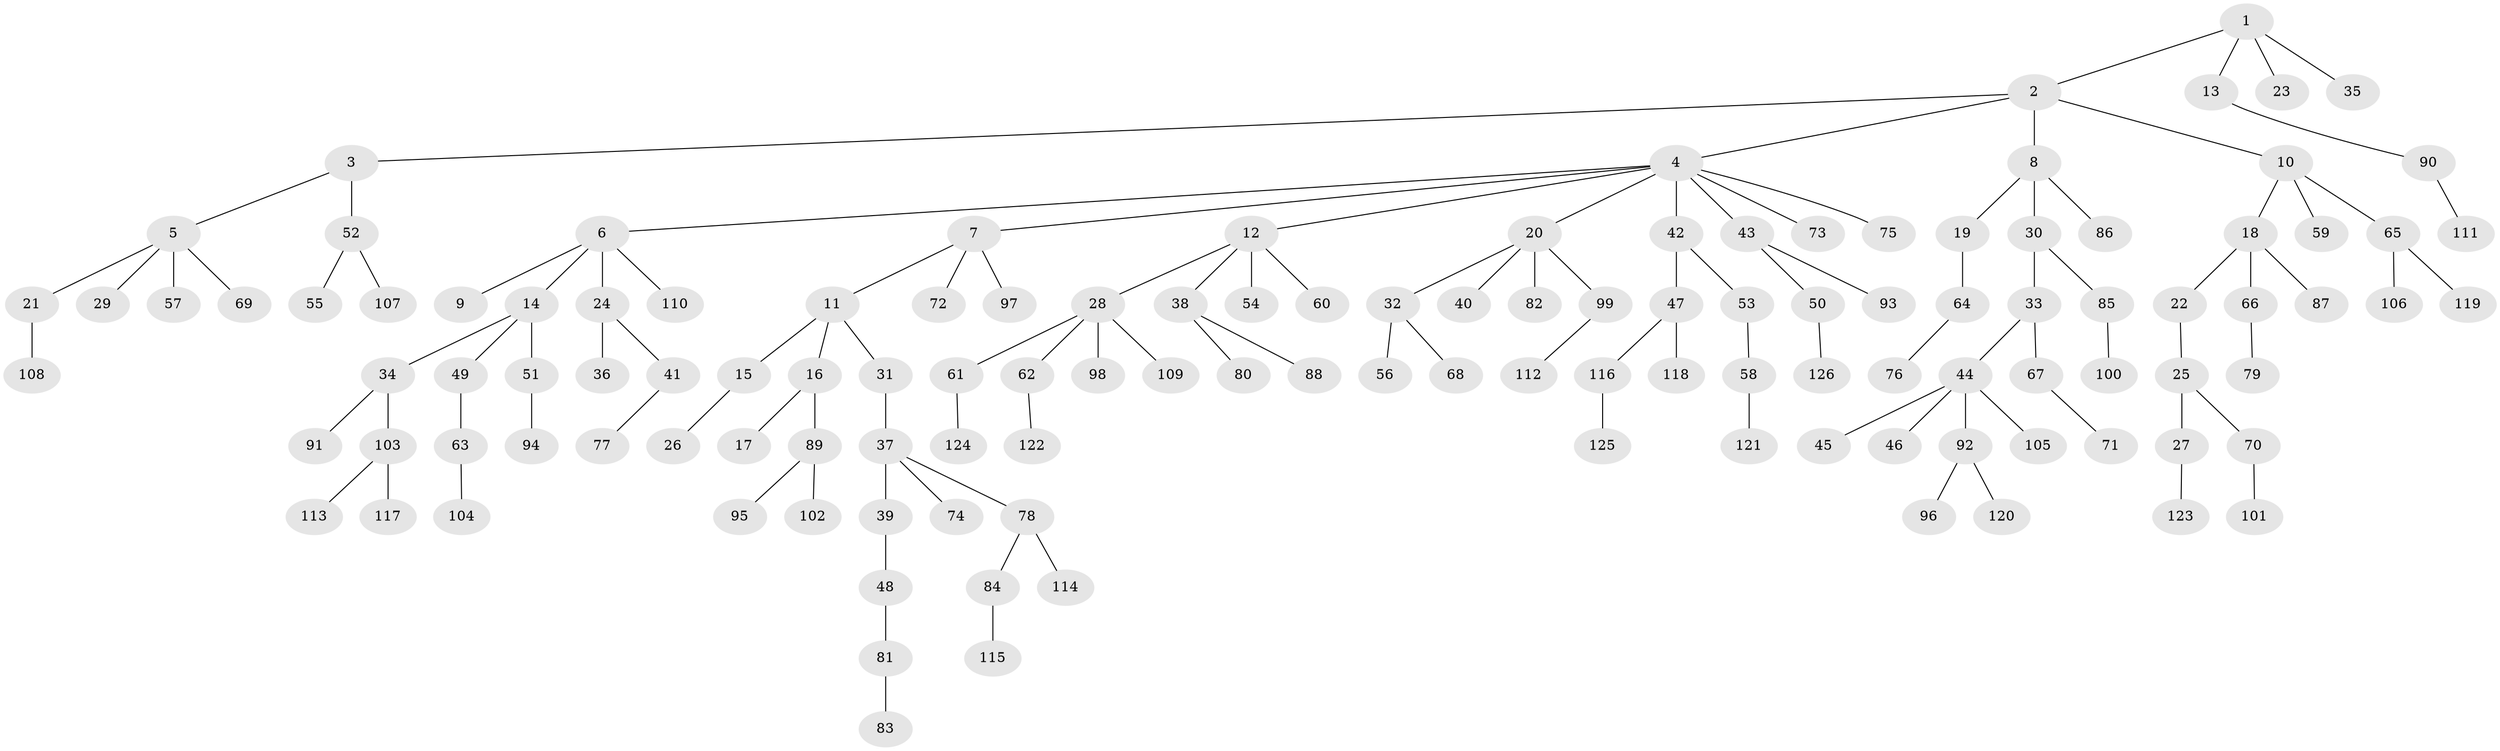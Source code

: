 // Generated by graph-tools (version 1.1) at 2025/02/03/09/25 03:02:17]
// undirected, 126 vertices, 125 edges
graph export_dot {
graph [start="1"]
  node [color=gray90,style=filled];
  1;
  2;
  3;
  4;
  5;
  6;
  7;
  8;
  9;
  10;
  11;
  12;
  13;
  14;
  15;
  16;
  17;
  18;
  19;
  20;
  21;
  22;
  23;
  24;
  25;
  26;
  27;
  28;
  29;
  30;
  31;
  32;
  33;
  34;
  35;
  36;
  37;
  38;
  39;
  40;
  41;
  42;
  43;
  44;
  45;
  46;
  47;
  48;
  49;
  50;
  51;
  52;
  53;
  54;
  55;
  56;
  57;
  58;
  59;
  60;
  61;
  62;
  63;
  64;
  65;
  66;
  67;
  68;
  69;
  70;
  71;
  72;
  73;
  74;
  75;
  76;
  77;
  78;
  79;
  80;
  81;
  82;
  83;
  84;
  85;
  86;
  87;
  88;
  89;
  90;
  91;
  92;
  93;
  94;
  95;
  96;
  97;
  98;
  99;
  100;
  101;
  102;
  103;
  104;
  105;
  106;
  107;
  108;
  109;
  110;
  111;
  112;
  113;
  114;
  115;
  116;
  117;
  118;
  119;
  120;
  121;
  122;
  123;
  124;
  125;
  126;
  1 -- 2;
  1 -- 13;
  1 -- 23;
  1 -- 35;
  2 -- 3;
  2 -- 4;
  2 -- 8;
  2 -- 10;
  3 -- 5;
  3 -- 52;
  4 -- 6;
  4 -- 7;
  4 -- 12;
  4 -- 20;
  4 -- 42;
  4 -- 43;
  4 -- 73;
  4 -- 75;
  5 -- 21;
  5 -- 29;
  5 -- 57;
  5 -- 69;
  6 -- 9;
  6 -- 14;
  6 -- 24;
  6 -- 110;
  7 -- 11;
  7 -- 72;
  7 -- 97;
  8 -- 19;
  8 -- 30;
  8 -- 86;
  10 -- 18;
  10 -- 59;
  10 -- 65;
  11 -- 15;
  11 -- 16;
  11 -- 31;
  12 -- 28;
  12 -- 38;
  12 -- 54;
  12 -- 60;
  13 -- 90;
  14 -- 34;
  14 -- 49;
  14 -- 51;
  15 -- 26;
  16 -- 17;
  16 -- 89;
  18 -- 22;
  18 -- 66;
  18 -- 87;
  19 -- 64;
  20 -- 32;
  20 -- 40;
  20 -- 82;
  20 -- 99;
  21 -- 108;
  22 -- 25;
  24 -- 36;
  24 -- 41;
  25 -- 27;
  25 -- 70;
  27 -- 123;
  28 -- 61;
  28 -- 62;
  28 -- 98;
  28 -- 109;
  30 -- 33;
  30 -- 85;
  31 -- 37;
  32 -- 56;
  32 -- 68;
  33 -- 44;
  33 -- 67;
  34 -- 91;
  34 -- 103;
  37 -- 39;
  37 -- 74;
  37 -- 78;
  38 -- 80;
  38 -- 88;
  39 -- 48;
  41 -- 77;
  42 -- 47;
  42 -- 53;
  43 -- 50;
  43 -- 93;
  44 -- 45;
  44 -- 46;
  44 -- 92;
  44 -- 105;
  47 -- 116;
  47 -- 118;
  48 -- 81;
  49 -- 63;
  50 -- 126;
  51 -- 94;
  52 -- 55;
  52 -- 107;
  53 -- 58;
  58 -- 121;
  61 -- 124;
  62 -- 122;
  63 -- 104;
  64 -- 76;
  65 -- 106;
  65 -- 119;
  66 -- 79;
  67 -- 71;
  70 -- 101;
  78 -- 84;
  78 -- 114;
  81 -- 83;
  84 -- 115;
  85 -- 100;
  89 -- 95;
  89 -- 102;
  90 -- 111;
  92 -- 96;
  92 -- 120;
  99 -- 112;
  103 -- 113;
  103 -- 117;
  116 -- 125;
}
